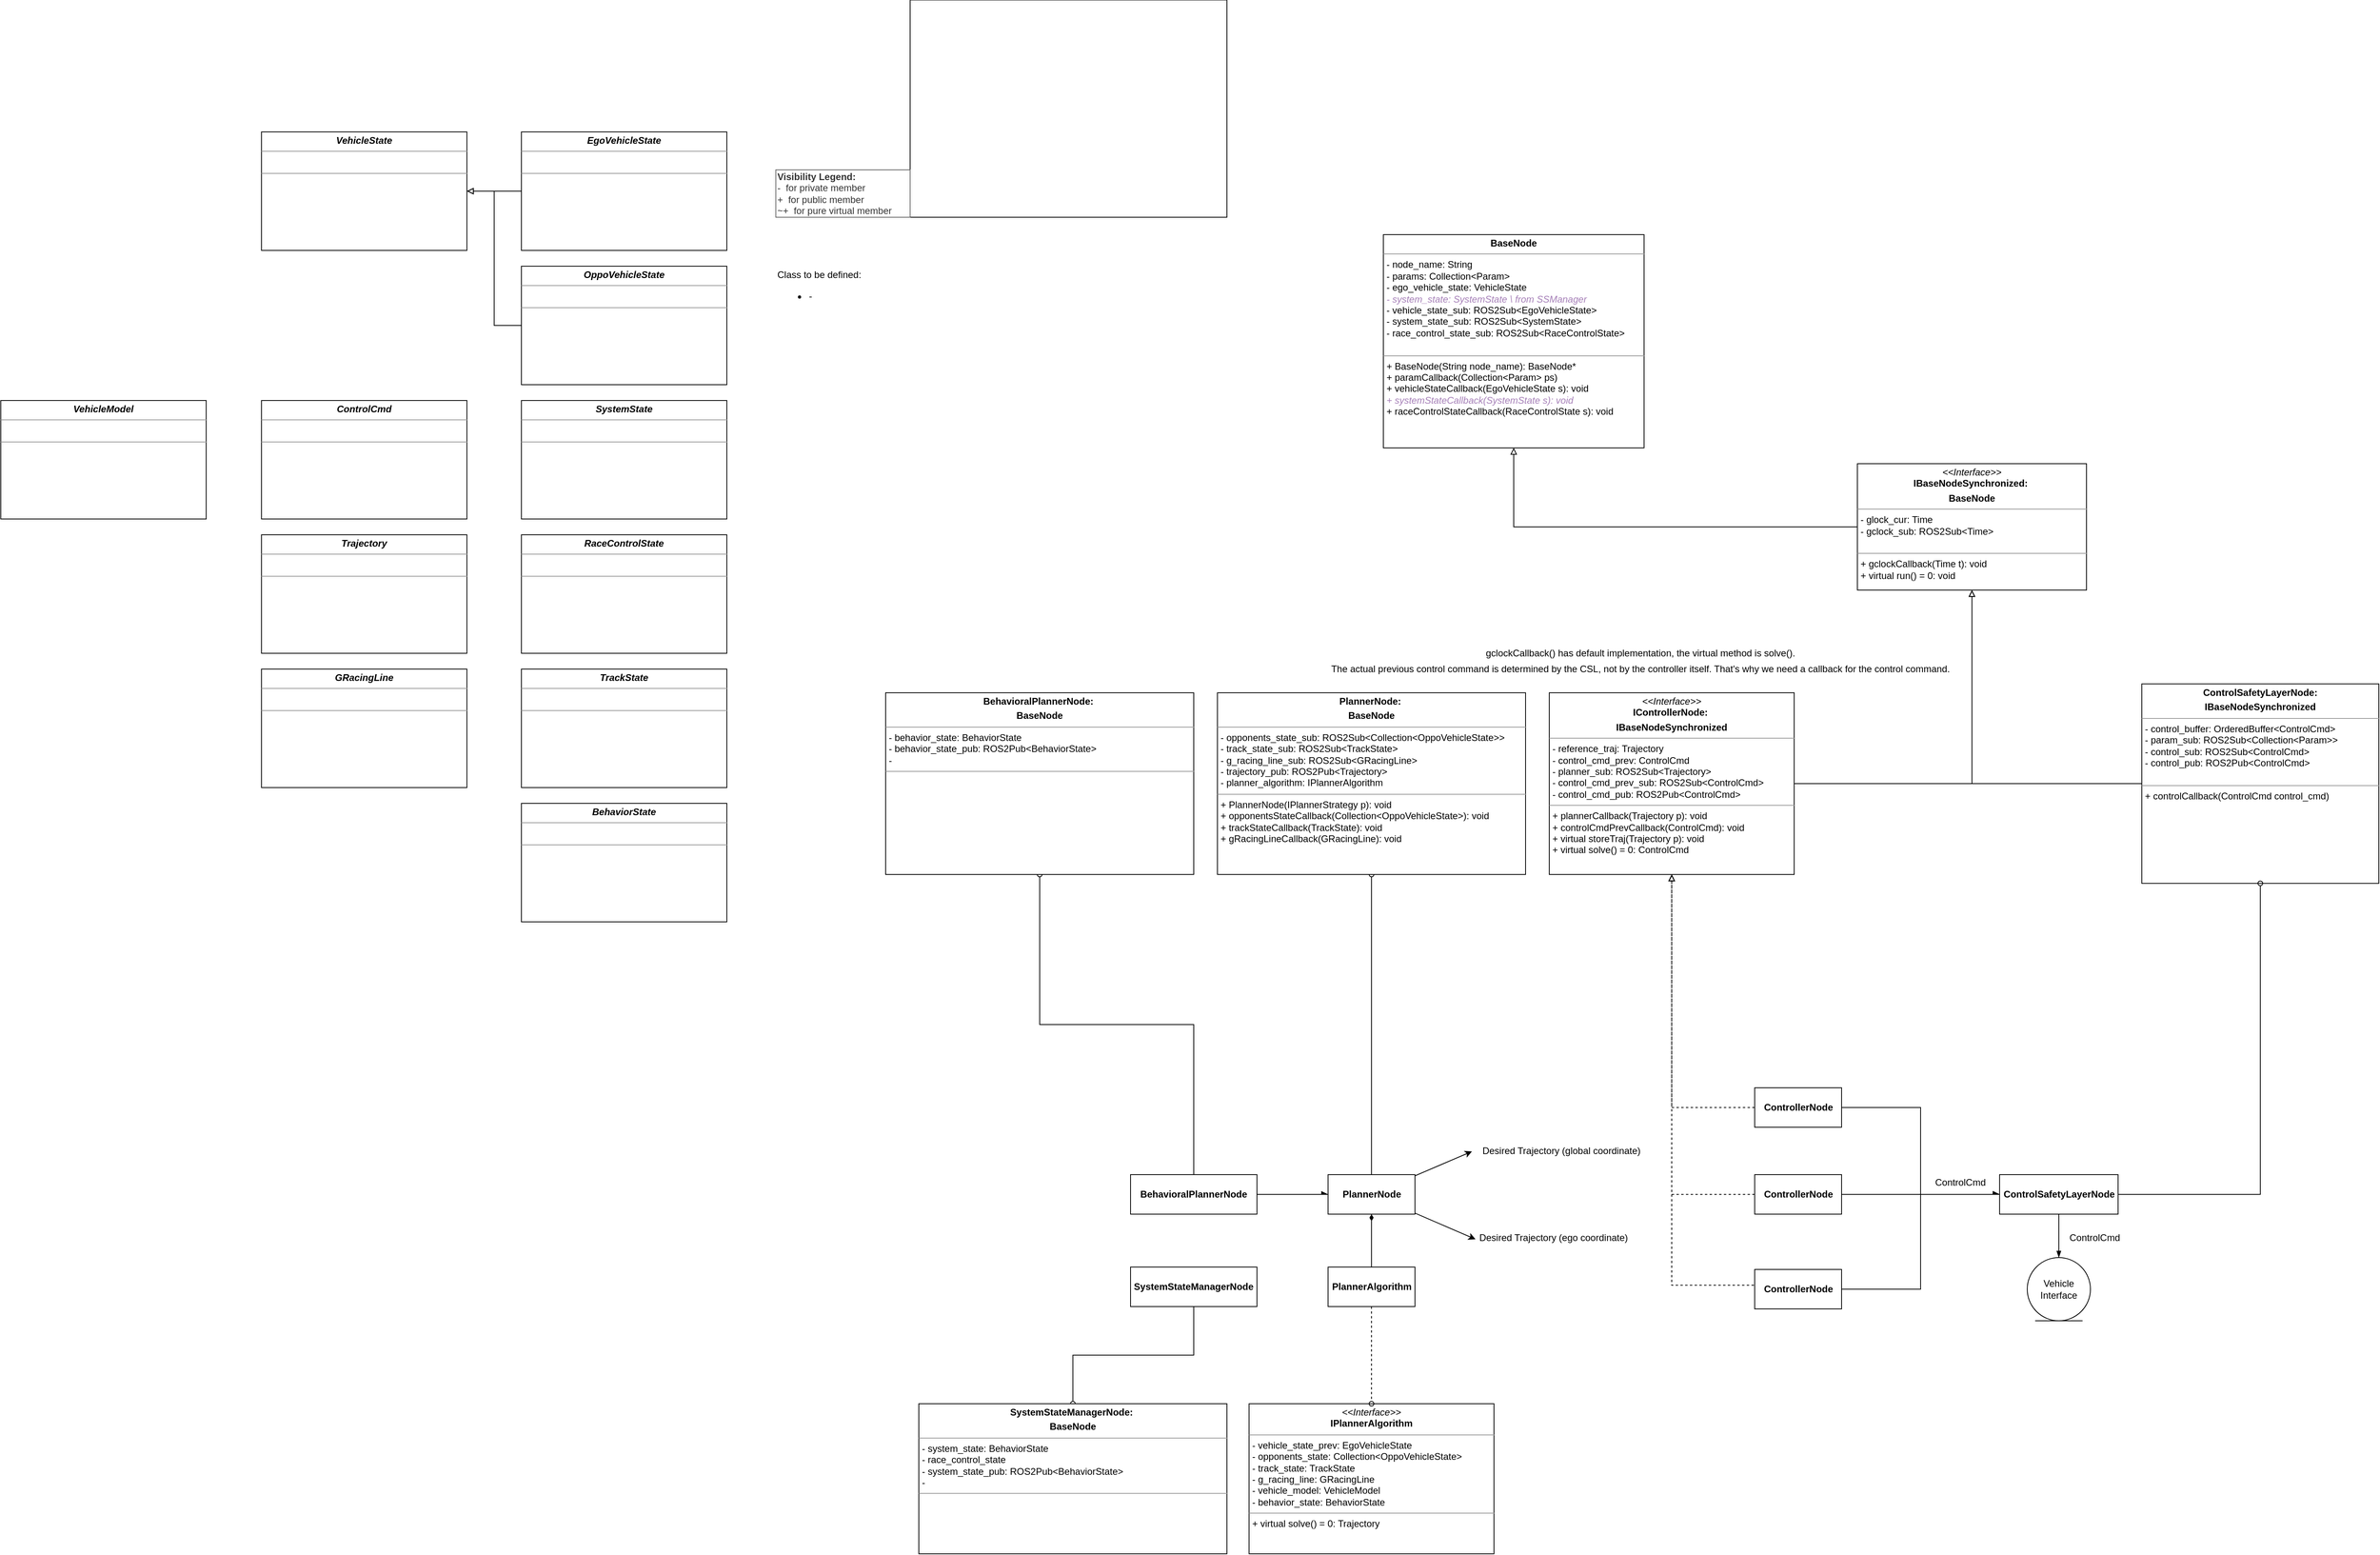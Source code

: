 <mxfile version="14.7.7" type="github">
  <diagram id="GWaFEUvVle04y2DJGK1i" name="Page-1">
    <mxGraphModel dx="4351" dy="1857" grid="1" gridSize="10" guides="1" tooltips="1" connect="1" arrows="1" fold="1" page="1" pageScale="1" pageWidth="1169" pageHeight="827" math="0" shadow="0">
      <root>
        <mxCell id="0" />
        <mxCell id="1" parent="0" />
        <mxCell id="kVEoM7wyfx6DlVpUFISO-16" style="rounded=0;orthogonalLoop=1;jettySize=auto;html=1;entryX=0.5;entryY=1;entryDx=0;entryDy=0;endArrow=block;endFill=0;edgeStyle=orthogonalEdgeStyle;dashed=1;" parent="1" source="kVEoM7wyfx6DlVpUFISO-14" target="kVEoM7wyfx6DlVpUFISO-24" edge="1">
          <mxGeometry relative="1" as="geometry">
            <mxPoint x="-75" y="160.0" as="targetPoint" />
            <Array as="points">
              <mxPoint x="-35" y="575" />
            </Array>
          </mxGeometry>
        </mxCell>
        <mxCell id="kVEoM7wyfx6DlVpUFISO-41" style="edgeStyle=orthogonalEdgeStyle;rounded=0;orthogonalLoop=1;jettySize=auto;html=1;entryX=0;entryY=0.5;entryDx=0;entryDy=0;endArrow=async;endFill=1;" parent="1" source="kVEoM7wyfx6DlVpUFISO-14" target="kVEoM7wyfx6DlVpUFISO-29" edge="1">
          <mxGeometry relative="1" as="geometry" />
        </mxCell>
        <mxCell id="kVEoM7wyfx6DlVpUFISO-14" value="ControllerNode" style="html=1;fontStyle=1" parent="1" vertex="1">
          <mxGeometry x="70" y="550" width="110" height="50" as="geometry" />
        </mxCell>
        <mxCell id="kVEoM7wyfx6DlVpUFISO-15" value="" style="shape=image;verticalLabelPosition=bottom;labelBackgroundColor=#ffffff;verticalAlign=top;aspect=fixed;imageAspect=0;image=https://i.stack.imgur.com/2ajCN.gif;imageBorder=#000000;" parent="1" vertex="1">
          <mxGeometry x="-999" y="-827" width="401" height="275" as="geometry" />
        </mxCell>
        <mxCell id="kVEoM7wyfx6DlVpUFISO-20" style="edgeStyle=orthogonalEdgeStyle;rounded=0;orthogonalLoop=1;jettySize=auto;html=1;entryX=0.5;entryY=1;entryDx=0;entryDy=0;endArrow=block;endFill=0;dashed=1;exitX=0;exitY=0.5;exitDx=0;exitDy=0;" parent="1" source="kVEoM7wyfx6DlVpUFISO-17" target="kVEoM7wyfx6DlVpUFISO-24" edge="1">
          <mxGeometry relative="1" as="geometry">
            <mxPoint x="-75" y="160.0" as="targetPoint" />
            <Array as="points">
              <mxPoint x="70" y="800" />
              <mxPoint x="-35" y="800" />
            </Array>
          </mxGeometry>
        </mxCell>
        <mxCell id="kVEoM7wyfx6DlVpUFISO-43" style="edgeStyle=orthogonalEdgeStyle;rounded=0;orthogonalLoop=1;jettySize=auto;html=1;entryX=0;entryY=0.5;entryDx=0;entryDy=0;endArrow=async;endFill=1;" parent="1" source="kVEoM7wyfx6DlVpUFISO-17" target="kVEoM7wyfx6DlVpUFISO-29" edge="1">
          <mxGeometry relative="1" as="geometry" />
        </mxCell>
        <mxCell id="kVEoM7wyfx6DlVpUFISO-17" value="ControllerNode" style="html=1;fontStyle=1" parent="1" vertex="1">
          <mxGeometry x="70" y="780" width="110" height="50" as="geometry" />
        </mxCell>
        <mxCell id="kVEoM7wyfx6DlVpUFISO-19" style="edgeStyle=orthogonalEdgeStyle;rounded=0;orthogonalLoop=1;jettySize=auto;html=1;endArrow=block;endFill=0;entryX=0.5;entryY=1;entryDx=0;entryDy=0;dashed=1;" parent="1" source="kVEoM7wyfx6DlVpUFISO-18" target="kVEoM7wyfx6DlVpUFISO-24" edge="1">
          <mxGeometry relative="1" as="geometry">
            <mxPoint x="-50" y="180" as="targetPoint" />
            <Array as="points">
              <mxPoint x="-35" y="685" />
            </Array>
          </mxGeometry>
        </mxCell>
        <mxCell id="kVEoM7wyfx6DlVpUFISO-42" style="edgeStyle=orthogonalEdgeStyle;rounded=0;orthogonalLoop=1;jettySize=auto;html=1;endArrow=async;endFill=1;" parent="1" source="kVEoM7wyfx6DlVpUFISO-18" target="kVEoM7wyfx6DlVpUFISO-29" edge="1">
          <mxGeometry relative="1" as="geometry" />
        </mxCell>
        <mxCell id="kVEoM7wyfx6DlVpUFISO-18" value="ControllerNode" style="html=1;fontStyle=1" parent="1" vertex="1">
          <mxGeometry x="70" y="660" width="110" height="50" as="geometry" />
        </mxCell>
        <mxCell id="kVEoM7wyfx6DlVpUFISO-39" style="edgeStyle=orthogonalEdgeStyle;rounded=0;orthogonalLoop=1;jettySize=auto;html=1;entryX=0.5;entryY=1;entryDx=0;entryDy=0;endArrow=block;endFill=0;" parent="1" source="kVEoM7wyfx6DlVpUFISO-24" target="kVEoM7wyfx6DlVpUFISO-36" edge="1">
          <mxGeometry relative="1" as="geometry" />
        </mxCell>
        <mxCell id="kVEoM7wyfx6DlVpUFISO-24" value="&lt;p style=&quot;margin: 0px ; margin-top: 4px ; text-align: center&quot;&gt;&lt;i&gt;&amp;lt;&amp;lt;Interface&amp;gt;&amp;gt;&lt;/i&gt;&lt;br&gt;&lt;b&gt;IControllerNode:&amp;nbsp;&lt;/b&gt;&lt;/p&gt;&lt;p style=&quot;margin: 0px ; margin-top: 4px ; text-align: center&quot;&gt;&lt;b&gt;IBaseNodeSynchronized&lt;/b&gt;&lt;/p&gt;&lt;hr size=&quot;1&quot;&gt;&lt;p style=&quot;margin: 0px 0px 0px 4px&quot;&gt;&lt;span&gt;- reference_traj: Trajectory&lt;/span&gt;&lt;br&gt;&lt;/p&gt;&lt;p style=&quot;margin: 0px ; margin-left: 4px&quot;&gt;&lt;span&gt;- control_cmd_prev: ControlCmd&lt;/span&gt;&lt;br&gt;&lt;/p&gt;&lt;p style=&quot;margin: 0px ; margin-left: 4px&quot;&gt;&lt;span&gt;- planner_sub: ROS2Sub&amp;lt;Trajectory&amp;gt;&lt;/span&gt;&lt;br&gt;&lt;/p&gt;&lt;p style=&quot;margin: 0px ; margin-left: 4px&quot;&gt;&lt;span&gt;- control_cmd_prev_sub: ROS2Sub&amp;lt;ControlCmd&amp;gt;&lt;/span&gt;&lt;br&gt;&lt;/p&gt;&lt;p style=&quot;margin: 0px ; margin-left: 4px&quot;&gt;- control_cmd_pub: ROS2Pub&amp;lt;ControlCmd&amp;gt;&lt;/p&gt;&lt;hr size=&quot;1&quot;&gt;&lt;p style=&quot;margin: 0px ; margin-left: 4px&quot;&gt;&lt;span&gt;+ plannerCallback(Trajectory&amp;nbsp;p): void&lt;/span&gt;&lt;br&gt;&lt;/p&gt;&lt;p style=&quot;margin: 0px ; margin-left: 4px&quot;&gt;&lt;span&gt;+ controlCmdPrevCallback(ControlCmd): void&lt;/span&gt;&lt;br&gt;&lt;/p&gt;&lt;p style=&quot;margin: 0px ; margin-left: 4px&quot;&gt;+ virtual storeTraj(Trajectory p): void&lt;br&gt;+ virtual solve() = 0: ControlCmd&lt;/p&gt;" style="verticalAlign=top;align=left;overflow=fill;fontSize=12;fontFamily=Helvetica;html=1;" parent="1" vertex="1">
          <mxGeometry x="-190" y="50" width="310" height="230" as="geometry" />
        </mxCell>
        <mxCell id="kVEoM7wyfx6DlVpUFISO-25" value="gclockCallback() has default implementation, the virtual method is solve()." style="text;html=1;align=center;verticalAlign=middle;resizable=0;points=[];autosize=1;strokeColor=none;" parent="1" vertex="1">
          <mxGeometry x="-280" y="-10" width="410" height="20" as="geometry" />
        </mxCell>
        <mxCell id="kVEoM7wyfx6DlVpUFISO-26" value="&lt;p style=&quot;margin: 0px ; margin-top: 4px ; text-align: center&quot;&gt;&lt;b&gt;ControlSafetyLayerNode:&lt;/b&gt;&lt;/p&gt;&lt;p style=&quot;margin: 0px ; margin-top: 4px ; text-align: center&quot;&gt;&lt;b&gt;IBaseNodeSynchronized&lt;/b&gt;&lt;b&gt;&lt;br&gt;&lt;/b&gt;&lt;/p&gt;&lt;hr size=&quot;1&quot;&gt;&lt;p style=&quot;margin: 0px ; margin-left: 4px&quot;&gt;&lt;span&gt;- control_buffer: OrderedBuffer&amp;lt;ControlCmd&amp;gt;&lt;/span&gt;&lt;br&gt;&lt;/p&gt;&lt;p style=&quot;margin: 0px 0px 0px 4px&quot;&gt;&lt;span&gt;- param_sub: ROS2Sub&amp;lt;Collection&amp;lt;Param&amp;gt;&amp;gt;&lt;/span&gt;&lt;br&gt;&lt;/p&gt;&lt;p style=&quot;margin: 0px ; margin-left: 4px&quot;&gt;- control_sub: ROS2Sub&amp;lt;ControlCmd&amp;gt;&lt;br&gt;&lt;/p&gt;&lt;p style=&quot;margin: 0px ; margin-left: 4px&quot;&gt;&lt;span&gt;- control_pub: ROS2Pub&amp;lt;ControlCmd&amp;gt;&lt;/span&gt;&lt;br&gt;&lt;/p&gt;&lt;p style=&quot;margin: 0px ; margin-left: 4px&quot;&gt;&lt;br&gt;&lt;/p&gt;&lt;hr size=&quot;1&quot;&gt;&lt;p style=&quot;margin: 0px 0px 0px 4px&quot;&gt;&lt;span&gt;+ controlCallback(ControlCmd control_cmd)&lt;/span&gt;&lt;/p&gt;" style="verticalAlign=top;align=left;overflow=fill;fontSize=12;fontFamily=Helvetica;html=1;" parent="1" vertex="1">
          <mxGeometry x="560" y="38.75" width="300" height="252.5" as="geometry" />
        </mxCell>
        <mxCell id="kVEoM7wyfx6DlVpUFISO-28" value="&lt;b&gt;Visibility Legend:&amp;nbsp;&lt;/b&gt;&lt;br&gt;-&amp;nbsp;&lt;span style=&quot;white-space: pre&quot;&gt; &lt;/span&gt;for private member&lt;br&gt;+&amp;nbsp;&lt;span style=&quot;white-space: pre&quot;&gt; &lt;/span&gt;for public member&lt;br&gt;~+ &lt;span style=&quot;white-space: pre&quot;&gt; &lt;/span&gt;for pure virtual member&amp;nbsp;" style="text;html=1;align=left;verticalAlign=middle;resizable=0;points=[];autosize=1;strokeColor=#666666;fontColor=#333333;fillColor=#FFFFFF;" parent="1" vertex="1">
          <mxGeometry x="-1169" y="-612" width="170" height="60" as="geometry" />
        </mxCell>
        <mxCell id="kVEoM7wyfx6DlVpUFISO-30" style="edgeStyle=orthogonalEdgeStyle;rounded=0;orthogonalLoop=1;jettySize=auto;html=1;entryX=0.5;entryY=1;entryDx=0;entryDy=0;endArrow=oval;endFill=0;" parent="1" source="kVEoM7wyfx6DlVpUFISO-29" target="kVEoM7wyfx6DlVpUFISO-26" edge="1">
          <mxGeometry relative="1" as="geometry" />
        </mxCell>
        <mxCell id="kVEoM7wyfx6DlVpUFISO-44" style="edgeStyle=orthogonalEdgeStyle;rounded=0;orthogonalLoop=1;jettySize=auto;html=1;endArrow=blockThin;endFill=1;" parent="1" source="kVEoM7wyfx6DlVpUFISO-29" target="kVEoM7wyfx6DlVpUFISO-40" edge="1">
          <mxGeometry relative="1" as="geometry" />
        </mxCell>
        <mxCell id="kVEoM7wyfx6DlVpUFISO-29" value="&lt;b&gt;ControlSafetyLayerNode&lt;br&gt;&lt;/b&gt;" style="html=1;" parent="1" vertex="1">
          <mxGeometry x="380" y="660" width="150" height="50" as="geometry" />
        </mxCell>
        <mxCell id="kVEoM7wyfx6DlVpUFISO-32" value="The actual previous control command is determined by the CSL, not by the controller itself. That&#39;s why we need a callback for the control command." style="text;html=1;align=center;verticalAlign=middle;resizable=0;points=[];autosize=1;strokeColor=none;" parent="1" vertex="1">
          <mxGeometry x="-475" y="10" width="800" height="20" as="geometry" />
        </mxCell>
        <mxCell id="kVEoM7wyfx6DlVpUFISO-33" value="&lt;p style=&quot;margin: 0px ; margin-top: 4px ; text-align: center&quot;&gt;&lt;b&gt;BaseNode&lt;/b&gt;&lt;/p&gt;&lt;hr size=&quot;1&quot;&gt;&lt;p style=&quot;margin: 0px 0px 0px 4px&quot;&gt;- node_name: String&lt;/p&gt;&lt;p style=&quot;margin: 0px 0px 0px 4px&quot;&gt;- params: Collection&amp;lt;Param&amp;gt;&lt;/p&gt;&lt;p style=&quot;margin: 0px 0px 0px 4px&quot;&gt;- ego_vehicle_state: VehicleState&lt;br&gt;&lt;/p&gt;&lt;p style=&quot;margin: 0px 0px 0px 4px&quot;&gt;&lt;i&gt;&lt;font color=&quot;#a680b8&quot;&gt;- system_state: SystemState \\ from SSManager&lt;/font&gt;&lt;/i&gt;&lt;/p&gt;&lt;p style=&quot;margin: 0px 0px 0px 4px&quot;&gt;- vehicle_state_sub: ROS2Sub&amp;lt;EgoVehicleState&amp;gt;&lt;/p&gt;&lt;p style=&quot;margin: 0px 0px 0px 4px&quot;&gt;- system_state_sub: ROS2Sub&amp;lt;SystemState&amp;gt;&lt;/p&gt;&lt;p style=&quot;margin: 0px 0px 0px 4px&quot;&gt;- race_control_state_sub: ROS2Sub&amp;lt;RaceControlState&amp;gt;&lt;br&gt;&lt;/p&gt;&lt;div&gt;&lt;br&gt;&lt;/div&gt;&lt;hr size=&quot;1&quot;&gt;&lt;p style=&quot;margin: 0px 0px 0px 4px&quot;&gt;+ BaseNode(String node_name): BaseNode*&lt;/p&gt;&lt;p style=&quot;margin: 0px 0px 0px 4px&quot;&gt;+ paramCallback(Collection&amp;lt;Param&amp;gt; ps)&lt;/p&gt;&lt;p style=&quot;margin: 0px 0px 0px 4px&quot;&gt;&lt;span&gt;+ vehicleStateCallback(&lt;/span&gt;EgoVehicleState&lt;span&gt;&amp;nbsp;s): void&lt;/span&gt;&lt;br&gt;&lt;/p&gt;&lt;p style=&quot;margin: 0px 0px 0px 4px&quot;&gt;&lt;font color=&quot;#a680b8&quot;&gt;&lt;i&gt;+ systemStateCallback(SystemState s): void&lt;/i&gt;&lt;/font&gt;&lt;/p&gt;&lt;p style=&quot;margin: 0px 0px 0px 4px&quot;&gt;+ raceControlStateCallback(RaceControlState s): void&lt;br&gt;&lt;/p&gt;&lt;div&gt;&lt;br&gt;&lt;/div&gt;&lt;div&gt;&lt;br&gt;&lt;/div&gt;" style="verticalAlign=top;align=left;overflow=fill;fontSize=12;fontFamily=Helvetica;html=1;fillColor=#FFFFFF;" parent="1" vertex="1">
          <mxGeometry x="-400" y="-530" width="330" height="270" as="geometry" />
        </mxCell>
        <mxCell id="kVEoM7wyfx6DlVpUFISO-37" value="" style="edgeStyle=orthogonalEdgeStyle;rounded=0;orthogonalLoop=1;jettySize=auto;html=1;endArrow=block;endFill=0;" parent="1" source="kVEoM7wyfx6DlVpUFISO-36" target="kVEoM7wyfx6DlVpUFISO-33" edge="1">
          <mxGeometry relative="1" as="geometry" />
        </mxCell>
        <mxCell id="kVEoM7wyfx6DlVpUFISO-38" style="edgeStyle=orthogonalEdgeStyle;rounded=0;orthogonalLoop=1;jettySize=auto;html=1;endArrow=block;endFill=0;exitX=0;exitY=0.5;exitDx=0;exitDy=0;" parent="1" source="kVEoM7wyfx6DlVpUFISO-26" target="kVEoM7wyfx6DlVpUFISO-36" edge="1">
          <mxGeometry relative="1" as="geometry">
            <Array as="points">
              <mxPoint x="345" y="165" />
            </Array>
          </mxGeometry>
        </mxCell>
        <mxCell id="kVEoM7wyfx6DlVpUFISO-36" value="&lt;p style=&quot;margin: 0px ; margin-top: 4px ; text-align: center&quot;&gt;&lt;i&gt;&amp;lt;&amp;lt;Interface&amp;gt;&amp;gt;&lt;/i&gt;&lt;br&gt;&lt;b&gt;IBaseNodeSynchronized:&amp;nbsp;&lt;/b&gt;&lt;/p&gt;&lt;p style=&quot;margin: 0px ; margin-top: 4px ; text-align: center&quot;&gt;&lt;b&gt;BaseNode&lt;/b&gt;&lt;/p&gt;&lt;hr size=&quot;1&quot;&gt;&lt;p style=&quot;margin: 0px 0px 0px 4px&quot;&gt;- glock_cur: Time&lt;/p&gt;&lt;p style=&quot;margin: 0px 0px 0px 4px&quot;&gt;- gclock_sub: ROS2Sub&amp;lt;Time&amp;gt;&lt;/p&gt;&lt;div&gt;&lt;br&gt;&lt;/div&gt;&lt;hr size=&quot;1&quot;&gt;&lt;p style=&quot;margin: 0px 0px 0px 4px&quot;&gt;+ gclockCallback(Time t): void&lt;br&gt;&lt;/p&gt;&lt;p style=&quot;margin: 0px 0px 0px 4px&quot;&gt;+ virtual run() = 0: void&lt;/p&gt;&lt;div&gt;&lt;br&gt;&lt;/div&gt;" style="verticalAlign=top;align=left;overflow=fill;fontSize=12;fontFamily=Helvetica;html=1;fillColor=#FFFFFF;" parent="1" vertex="1">
          <mxGeometry x="200" y="-240" width="290" height="160" as="geometry" />
        </mxCell>
        <mxCell id="kVEoM7wyfx6DlVpUFISO-40" value="Vehicle Interface" style="ellipse;shape=umlEntity;whiteSpace=wrap;html=1;fillColor=#FFFFFF;" parent="1" vertex="1">
          <mxGeometry x="415" y="765" width="80" height="80" as="geometry" />
        </mxCell>
        <mxCell id="kVEoM7wyfx6DlVpUFISO-45" value="ControlCmd" style="text;html=1;align=center;verticalAlign=middle;resizable=0;points=[];autosize=1;strokeColor=none;" parent="1" vertex="1">
          <mxGeometry x="290" y="660" width="80" height="20" as="geometry" />
        </mxCell>
        <mxCell id="kVEoM7wyfx6DlVpUFISO-46" value="ControlCmd" style="text;html=1;align=center;verticalAlign=middle;resizable=0;points=[];autosize=1;strokeColor=none;" parent="1" vertex="1">
          <mxGeometry x="460" y="730" width="80" height="20" as="geometry" />
        </mxCell>
        <mxCell id="X6_zLfN0Bw44AlQSeXI6-1" value="Desired Trajectory (global coordinate)" style="text;html=1;align=center;verticalAlign=middle;resizable=0;points=[];autosize=1;strokeColor=none;" vertex="1" parent="1">
          <mxGeometry x="-285" y="620" width="220" height="20" as="geometry" />
        </mxCell>
        <mxCell id="X6_zLfN0Bw44AlQSeXI6-2" value="Desired Trajectory (ego coordinate)" style="text;html=1;align=center;verticalAlign=middle;resizable=0;points=[];autosize=1;strokeColor=none;" vertex="1" parent="1">
          <mxGeometry x="-285" y="730" width="200" height="20" as="geometry" />
        </mxCell>
        <mxCell id="X6_zLfN0Bw44AlQSeXI6-4" style="rounded=0;orthogonalLoop=1;jettySize=auto;html=1;entryX=-0.013;entryY=0.532;entryDx=0;entryDy=0;entryPerimeter=0;" edge="1" parent="1" source="X6_zLfN0Bw44AlQSeXI6-3" target="X6_zLfN0Bw44AlQSeXI6-1">
          <mxGeometry relative="1" as="geometry" />
        </mxCell>
        <mxCell id="X6_zLfN0Bw44AlQSeXI6-5" style="edgeStyle=none;rounded=0;orthogonalLoop=1;jettySize=auto;html=1;entryX=0.008;entryY=0.588;entryDx=0;entryDy=0;entryPerimeter=0;" edge="1" parent="1" source="X6_zLfN0Bw44AlQSeXI6-3" target="X6_zLfN0Bw44AlQSeXI6-2">
          <mxGeometry relative="1" as="geometry" />
        </mxCell>
        <mxCell id="X6_zLfN0Bw44AlQSeXI6-10" style="edgeStyle=orthogonalEdgeStyle;rounded=0;orthogonalLoop=1;jettySize=auto;html=1;entryX=0.5;entryY=1;entryDx=0;entryDy=0;endArrow=oval;endFill=0;" edge="1" parent="1" source="X6_zLfN0Bw44AlQSeXI6-3" target="X6_zLfN0Bw44AlQSeXI6-7">
          <mxGeometry relative="1" as="geometry" />
        </mxCell>
        <mxCell id="X6_zLfN0Bw44AlQSeXI6-3" value="PlannerNode" style="html=1;fontStyle=1" vertex="1" parent="1">
          <mxGeometry x="-470" y="660" width="110" height="50" as="geometry" />
        </mxCell>
        <mxCell id="X6_zLfN0Bw44AlQSeXI6-7" value="&lt;p style=&quot;margin: 0px ; margin-top: 4px ; text-align: center&quot;&gt;&lt;b&gt;PlannerNode:&amp;nbsp;&lt;/b&gt;&lt;/p&gt;&lt;p style=&quot;margin: 0px ; margin-top: 4px ; text-align: center&quot;&gt;&lt;b&gt;BaseNode&lt;/b&gt;&lt;/p&gt;&lt;hr size=&quot;1&quot;&gt;&lt;p style=&quot;margin: 0px 0px 0px 4px&quot;&gt;&lt;span&gt;- opponents_state_sub: ROS2Sub&amp;lt;Collection&amp;lt;OppoVehicleState&amp;gt;&amp;gt;&lt;/span&gt;&lt;br&gt;&lt;/p&gt;&lt;p style=&quot;margin: 0px 0px 0px 4px&quot;&gt;- track_state_sub: ROS2Sub&amp;lt;TrackState&amp;gt;&lt;/p&gt;&lt;p style=&quot;margin: 0px 0px 0px 4px&quot;&gt;- g_racing_line_sub: ROS2Sub&amp;lt;GRacingLine&amp;gt;&lt;/p&gt;&lt;p style=&quot;margin: 0px ; margin-left: 4px&quot;&gt;- trajectory_pub: ROS2Pub&amp;lt;Trajectory&amp;gt;&lt;/p&gt;&lt;p style=&quot;margin: 0px ; margin-left: 4px&quot;&gt;- planner_algorithm: IPlannerAlgorithm&lt;/p&gt;&lt;hr size=&quot;1&quot;&gt;&lt;p style=&quot;margin: 0px ; margin-left: 4px&quot;&gt;&lt;span&gt;+ PlannerNode(IPlannerStrategy p): void&lt;/span&gt;&lt;/p&gt;&lt;p style=&quot;margin: 0px ; margin-left: 4px&quot;&gt;&lt;span&gt;+&amp;nbsp;&lt;/span&gt;opponentsState&lt;span&gt;Callback(Collection&amp;lt;OppoVehicleState&amp;gt;): void&lt;/span&gt;&lt;br&gt;&lt;/p&gt;&lt;p style=&quot;margin: 0px ; margin-left: 4px&quot;&gt;&lt;span&gt;+ trackStateCallback(TrackState): void&lt;/span&gt;&lt;br&gt;&lt;/p&gt;&lt;p style=&quot;margin: 0px 0px 0px 4px&quot;&gt;+ gRacingLineCallback(GRacingLine): void&lt;/p&gt;" style="verticalAlign=top;align=left;overflow=fill;fontSize=12;fontFamily=Helvetica;html=1;" vertex="1" parent="1">
          <mxGeometry x="-610" y="50" width="390" height="230" as="geometry" />
        </mxCell>
        <mxCell id="X6_zLfN0Bw44AlQSeXI6-8" value="&lt;p style=&quot;margin: 0px ; margin-top: 4px ; text-align: center&quot;&gt;&lt;i&gt;&amp;lt;&amp;lt;Interface&amp;gt;&amp;gt;&lt;/i&gt;&lt;br&gt;&lt;span style=&quot;text-align: left&quot;&gt;&lt;b&gt;IPlannerAlgorithm&lt;/b&gt;&lt;/span&gt;&lt;br&gt;&lt;/p&gt;&lt;hr size=&quot;1&quot;&gt;&lt;p style=&quot;margin: 0px 0px 0px 4px&quot;&gt;- vehicle_state_prev: EgoVehicleState&lt;/p&gt;&lt;p style=&quot;margin: 0px 0px 0px 4px&quot;&gt;- opponents_state: Collection&amp;lt;OppoVehicleState&amp;gt;&lt;/p&gt;&lt;p style=&quot;margin: 0px 0px 0px 4px&quot;&gt;- track_state: TrackState&lt;br&gt;&lt;/p&gt;&lt;p style=&quot;margin: 0px 0px 0px 4px&quot;&gt;- g_racing_line: GRacingLine&lt;/p&gt;&lt;p style=&quot;margin: 0px 0px 0px 4px&quot;&gt;- vehicle_model: VehicleModel&lt;/p&gt;&lt;p style=&quot;margin: 0px 0px 0px 4px&quot;&gt;- behavior_state: BehaviorState&lt;/p&gt;&lt;hr size=&quot;1&quot;&gt;&lt;p style=&quot;margin: 0px ; margin-left: 4px&quot;&gt;&lt;span&gt;+ virtual solve() = 0: Trajectory&lt;br&gt;&lt;/span&gt;&lt;/p&gt;" style="verticalAlign=top;align=left;overflow=fill;fontSize=12;fontFamily=Helvetica;html=1;" vertex="1" parent="1">
          <mxGeometry x="-570" y="950" width="310" height="190" as="geometry" />
        </mxCell>
        <mxCell id="X6_zLfN0Bw44AlQSeXI6-14" value="" style="edgeStyle=orthogonalEdgeStyle;rounded=0;orthogonalLoop=1;jettySize=auto;html=1;endArrow=diamondThin;endFill=1;" edge="1" parent="1" source="X6_zLfN0Bw44AlQSeXI6-12" target="X6_zLfN0Bw44AlQSeXI6-3">
          <mxGeometry relative="1" as="geometry" />
        </mxCell>
        <mxCell id="X6_zLfN0Bw44AlQSeXI6-15" style="edgeStyle=orthogonalEdgeStyle;rounded=0;orthogonalLoop=1;jettySize=auto;html=1;endArrow=oval;endFill=0;dashed=1;" edge="1" parent="1" source="X6_zLfN0Bw44AlQSeXI6-12" target="X6_zLfN0Bw44AlQSeXI6-8">
          <mxGeometry relative="1" as="geometry" />
        </mxCell>
        <mxCell id="X6_zLfN0Bw44AlQSeXI6-12" value="&lt;span style=&quot;text-align: left&quot;&gt;PlannerAlgorithm&lt;/span&gt;" style="html=1;fontStyle=1" vertex="1" parent="1">
          <mxGeometry x="-470" y="777" width="110" height="50" as="geometry" />
        </mxCell>
        <mxCell id="X6_zLfN0Bw44AlQSeXI6-21" style="edgeStyle=orthogonalEdgeStyle;rounded=0;orthogonalLoop=1;jettySize=auto;html=1;entryX=0.5;entryY=1;entryDx=0;entryDy=0;endArrow=oval;endFill=0;" edge="1" parent="1" source="X6_zLfN0Bw44AlQSeXI6-16" target="X6_zLfN0Bw44AlQSeXI6-18">
          <mxGeometry relative="1" as="geometry" />
        </mxCell>
        <mxCell id="X6_zLfN0Bw44AlQSeXI6-16" value="BehavioralPlannerNode" style="whiteSpace=wrap;html=1;fontStyle=1" vertex="1" parent="1">
          <mxGeometry x="-720" y="660" width="160" height="50" as="geometry" />
        </mxCell>
        <mxCell id="X6_zLfN0Bw44AlQSeXI6-17" style="rounded=0;orthogonalLoop=1;jettySize=auto;html=1;endArrow=async;endFill=1;exitX=1;exitY=0.5;exitDx=0;exitDy=0;entryX=0;entryY=0.5;entryDx=0;entryDy=0;" edge="1" parent="1" source="X6_zLfN0Bw44AlQSeXI6-16" target="X6_zLfN0Bw44AlQSeXI6-3">
          <mxGeometry relative="1" as="geometry">
            <mxPoint x="-670" y="600" as="sourcePoint" />
            <mxPoint x="-510" y="600" as="targetPoint" />
          </mxGeometry>
        </mxCell>
        <mxCell id="X6_zLfN0Bw44AlQSeXI6-18" value="&lt;p style=&quot;margin: 0px ; margin-top: 4px ; text-align: center&quot;&gt;&lt;b&gt;BehavioralPlannerNode:&amp;nbsp;&lt;/b&gt;&lt;/p&gt;&lt;p style=&quot;margin: 0px ; margin-top: 4px ; text-align: center&quot;&gt;&lt;b&gt;BaseNode&lt;/b&gt;&lt;/p&gt;&lt;hr size=&quot;1&quot;&gt;&lt;p style=&quot;margin: 0px 0px 0px 4px&quot;&gt;- behavior_state: BehaviorState&lt;/p&gt;&lt;p style=&quot;margin: 0px 0px 0px 4px&quot;&gt;- behavior_state_pub: ROS2Pub&amp;lt;BehaviorState&amp;gt;&lt;/p&gt;&lt;p style=&quot;margin: 0px 0px 0px 4px&quot;&gt;-&amp;nbsp;&lt;/p&gt;&lt;hr size=&quot;1&quot;&gt;&lt;p style=&quot;margin: 0px ; margin-left: 4px&quot;&gt;&lt;br&gt;&lt;/p&gt;" style="verticalAlign=top;align=left;overflow=fill;fontSize=12;fontFamily=Helvetica;html=1;" vertex="1" parent="1">
          <mxGeometry x="-1030" y="50" width="390" height="230" as="geometry" />
        </mxCell>
        <mxCell id="X6_zLfN0Bw44AlQSeXI6-20" value="&lt;div&gt;Class to be defined:&lt;/div&gt;&lt;ul&gt;&lt;li&gt;-&lt;/li&gt;&lt;/ul&gt;" style="text;html=1;align=left;verticalAlign=middle;resizable=0;points=[];autosize=1;strokeColor=none;" vertex="1" parent="1">
          <mxGeometry x="-1169" y="-490" width="120" height="60" as="geometry" />
        </mxCell>
        <mxCell id="X6_zLfN0Bw44AlQSeXI6-24" style="edgeStyle=orthogonalEdgeStyle;rounded=0;orthogonalLoop=1;jettySize=auto;html=1;entryX=0.5;entryY=0;entryDx=0;entryDy=0;endArrow=oval;endFill=0;" edge="1" parent="1" source="X6_zLfN0Bw44AlQSeXI6-22" target="X6_zLfN0Bw44AlQSeXI6-23">
          <mxGeometry relative="1" as="geometry" />
        </mxCell>
        <mxCell id="X6_zLfN0Bw44AlQSeXI6-22" value="SystemStateManagerNode" style="whiteSpace=wrap;html=1;fontStyle=1" vertex="1" parent="1">
          <mxGeometry x="-720" y="777" width="160" height="50" as="geometry" />
        </mxCell>
        <mxCell id="X6_zLfN0Bw44AlQSeXI6-23" value="&lt;p style=&quot;margin: 0px ; margin-top: 4px ; text-align: center&quot;&gt;&lt;b&gt;SystemStateManagerNode:&amp;nbsp;&lt;/b&gt;&lt;/p&gt;&lt;p style=&quot;margin: 0px ; margin-top: 4px ; text-align: center&quot;&gt;&lt;b&gt;BaseNode&lt;/b&gt;&lt;/p&gt;&lt;hr size=&quot;1&quot;&gt;&lt;p style=&quot;margin: 0px 0px 0px 4px&quot;&gt;- system_state: BehaviorState&lt;/p&gt;&lt;p style=&quot;margin: 0px 0px 0px 4px&quot;&gt;- race_control_state&lt;/p&gt;&lt;p style=&quot;margin: 0px 0px 0px 4px&quot;&gt;- system_state_pub: ROS2Pub&amp;lt;BehaviorState&amp;gt;&lt;/p&gt;&lt;p style=&quot;margin: 0px 0px 0px 4px&quot;&gt;-&amp;nbsp;&lt;/p&gt;&lt;hr size=&quot;1&quot;&gt;&lt;p style=&quot;margin: 0px ; margin-left: 4px&quot;&gt;&lt;br&gt;&lt;/p&gt;" style="verticalAlign=top;align=left;overflow=fill;fontSize=12;fontFamily=Helvetica;html=1;" vertex="1" parent="1">
          <mxGeometry x="-988" y="950" width="390" height="190" as="geometry" />
        </mxCell>
        <mxCell id="X6_zLfN0Bw44AlQSeXI6-26" value="&lt;p style=&quot;margin: 0px ; margin-top: 4px ; text-align: center&quot;&gt;&lt;i&gt;&lt;b&gt;VehicleState&lt;/b&gt;&lt;/i&gt;&lt;/p&gt;&lt;hr size=&quot;1&quot;&gt;&lt;p style=&quot;margin: 0px 0px 0px 4px&quot;&gt;&lt;span&gt;&amp;nbsp;&lt;/span&gt;&lt;br&gt;&lt;/p&gt;&lt;hr size=&quot;1&quot;&gt;&lt;p style=&quot;margin: 0px ; margin-left: 4px&quot;&gt;&lt;br&gt;&lt;/p&gt;" style="verticalAlign=top;align=left;overflow=fill;fontSize=12;fontFamily=Helvetica;html=1;" vertex="1" parent="1">
          <mxGeometry x="-1820" y="-660" width="260" height="150" as="geometry" />
        </mxCell>
        <mxCell id="X6_zLfN0Bw44AlQSeXI6-31" style="edgeStyle=orthogonalEdgeStyle;rounded=0;orthogonalLoop=1;jettySize=auto;html=1;entryX=1;entryY=0.5;entryDx=0;entryDy=0;endArrow=block;endFill=0;" edge="1" parent="1" source="X6_zLfN0Bw44AlQSeXI6-27" target="X6_zLfN0Bw44AlQSeXI6-26">
          <mxGeometry relative="1" as="geometry" />
        </mxCell>
        <mxCell id="X6_zLfN0Bw44AlQSeXI6-27" value="&lt;p style=&quot;margin: 0px ; margin-top: 4px ; text-align: center&quot;&gt;&lt;i&gt;&lt;b&gt;EgoVehicleState&lt;/b&gt;&lt;/i&gt;&lt;/p&gt;&lt;hr size=&quot;1&quot;&gt;&lt;p style=&quot;margin: 0px 0px 0px 4px&quot;&gt;&lt;span&gt;&amp;nbsp;&lt;/span&gt;&lt;br&gt;&lt;/p&gt;&lt;hr size=&quot;1&quot;&gt;&lt;p style=&quot;margin: 0px ; margin-left: 4px&quot;&gt;&lt;br&gt;&lt;/p&gt;" style="verticalAlign=top;align=left;overflow=fill;fontSize=12;fontFamily=Helvetica;html=1;" vertex="1" parent="1">
          <mxGeometry x="-1491" y="-660" width="260" height="150" as="geometry" />
        </mxCell>
        <mxCell id="X6_zLfN0Bw44AlQSeXI6-29" style="edgeStyle=orthogonalEdgeStyle;rounded=0;orthogonalLoop=1;jettySize=auto;html=1;entryX=1;entryY=0.5;entryDx=0;entryDy=0;endArrow=block;endFill=0;" edge="1" parent="1" source="X6_zLfN0Bw44AlQSeXI6-28" target="X6_zLfN0Bw44AlQSeXI6-26">
          <mxGeometry relative="1" as="geometry" />
        </mxCell>
        <mxCell id="X6_zLfN0Bw44AlQSeXI6-28" value="&lt;p style=&quot;margin: 0px ; margin-top: 4px ; text-align: center&quot;&gt;&lt;i&gt;&lt;b&gt;OppoVehicleState&lt;/b&gt;&lt;/i&gt;&lt;/p&gt;&lt;hr size=&quot;1&quot;&gt;&lt;p style=&quot;margin: 0px 0px 0px 4px&quot;&gt;&lt;span&gt;&amp;nbsp;&lt;/span&gt;&lt;br&gt;&lt;/p&gt;&lt;hr size=&quot;1&quot;&gt;&lt;p style=&quot;margin: 0px ; margin-left: 4px&quot;&gt;&lt;br&gt;&lt;/p&gt;" style="verticalAlign=top;align=left;overflow=fill;fontSize=12;fontFamily=Helvetica;html=1;" vertex="1" parent="1">
          <mxGeometry x="-1491" y="-490" width="260" height="150" as="geometry" />
        </mxCell>
        <mxCell id="X6_zLfN0Bw44AlQSeXI6-32" value="&lt;p style=&quot;margin: 0px ; margin-top: 4px ; text-align: center&quot;&gt;&lt;i&gt;&lt;b&gt;SystemState&lt;/b&gt;&lt;/i&gt;&lt;/p&gt;&lt;hr size=&quot;1&quot;&gt;&lt;p style=&quot;margin: 0px 0px 0px 4px&quot;&gt;&lt;span&gt;&amp;nbsp;&lt;/span&gt;&lt;br&gt;&lt;/p&gt;&lt;hr size=&quot;1&quot;&gt;&lt;p style=&quot;margin: 0px ; margin-left: 4px&quot;&gt;&lt;br&gt;&lt;/p&gt;" style="verticalAlign=top;align=left;overflow=fill;fontSize=12;fontFamily=Helvetica;html=1;" vertex="1" parent="1">
          <mxGeometry x="-1491" y="-320" width="260" height="150" as="geometry" />
        </mxCell>
        <mxCell id="X6_zLfN0Bw44AlQSeXI6-35" value="&lt;p style=&quot;margin: 0px ; margin-top: 4px ; text-align: center&quot;&gt;&lt;i&gt;&lt;b&gt;RaceControlState&lt;/b&gt;&lt;/i&gt;&lt;/p&gt;&lt;hr size=&quot;1&quot;&gt;&lt;p style=&quot;margin: 0px 0px 0px 4px&quot;&gt;&lt;span&gt;&amp;nbsp;&lt;/span&gt;&lt;br&gt;&lt;/p&gt;&lt;hr size=&quot;1&quot;&gt;&lt;p style=&quot;margin: 0px ; margin-left: 4px&quot;&gt;&lt;br&gt;&lt;/p&gt;" style="verticalAlign=top;align=left;overflow=fill;fontSize=12;fontFamily=Helvetica;html=1;" vertex="1" parent="1">
          <mxGeometry x="-1491" y="-150" width="260" height="150" as="geometry" />
        </mxCell>
        <mxCell id="X6_zLfN0Bw44AlQSeXI6-37" value="&lt;p style=&quot;margin: 0px ; margin-top: 4px ; text-align: center&quot;&gt;&lt;i&gt;&lt;b&gt;ControlCmd&lt;/b&gt;&lt;/i&gt;&lt;/p&gt;&lt;hr size=&quot;1&quot;&gt;&lt;p style=&quot;margin: 0px 0px 0px 4px&quot;&gt;&lt;span&gt;&amp;nbsp;&lt;/span&gt;&lt;br&gt;&lt;/p&gt;&lt;hr size=&quot;1&quot;&gt;&lt;p style=&quot;margin: 0px ; margin-left: 4px&quot;&gt;&lt;br&gt;&lt;/p&gt;" style="verticalAlign=top;align=left;overflow=fill;fontSize=12;fontFamily=Helvetica;html=1;" vertex="1" parent="1">
          <mxGeometry x="-1820" y="-320" width="260" height="150" as="geometry" />
        </mxCell>
        <mxCell id="X6_zLfN0Bw44AlQSeXI6-38" value="&lt;p style=&quot;margin: 0px ; margin-top: 4px ; text-align: center&quot;&gt;&lt;b&gt;&lt;i&gt;Trajectory&lt;/i&gt;&lt;/b&gt;&lt;/p&gt;&lt;hr size=&quot;1&quot;&gt;&lt;p style=&quot;margin: 0px 0px 0px 4px&quot;&gt;&lt;span&gt;&amp;nbsp;&lt;/span&gt;&lt;br&gt;&lt;/p&gt;&lt;hr size=&quot;1&quot;&gt;&lt;p style=&quot;margin: 0px ; margin-left: 4px&quot;&gt;&lt;br&gt;&lt;/p&gt;" style="verticalAlign=top;align=left;overflow=fill;fontSize=12;fontFamily=Helvetica;html=1;" vertex="1" parent="1">
          <mxGeometry x="-1820" y="-150" width="260" height="150" as="geometry" />
        </mxCell>
        <mxCell id="X6_zLfN0Bw44AlQSeXI6-39" value="&lt;p style=&quot;margin: 0px ; margin-top: 4px ; text-align: center&quot;&gt;&lt;b&gt;&lt;i&gt;TrackState&lt;/i&gt;&lt;/b&gt;&lt;/p&gt;&lt;hr size=&quot;1&quot;&gt;&lt;p style=&quot;margin: 0px 0px 0px 4px&quot;&gt;&lt;span&gt;&amp;nbsp;&lt;/span&gt;&lt;br&gt;&lt;/p&gt;&lt;hr size=&quot;1&quot;&gt;&lt;p style=&quot;margin: 0px ; margin-left: 4px&quot;&gt;&lt;br&gt;&lt;/p&gt;" style="verticalAlign=top;align=left;overflow=fill;fontSize=12;fontFamily=Helvetica;html=1;" vertex="1" parent="1">
          <mxGeometry x="-1491" y="20" width="260" height="150" as="geometry" />
        </mxCell>
        <mxCell id="X6_zLfN0Bw44AlQSeXI6-40" value="&lt;p style=&quot;margin: 0px ; margin-top: 4px ; text-align: center&quot;&gt;&lt;b&gt;&lt;i&gt;GRacingLine&lt;/i&gt;&lt;/b&gt;&lt;/p&gt;&lt;hr size=&quot;1&quot;&gt;&lt;p style=&quot;margin: 0px 0px 0px 4px&quot;&gt;&lt;span&gt;&amp;nbsp;&lt;/span&gt;&lt;br&gt;&lt;/p&gt;&lt;hr size=&quot;1&quot;&gt;&lt;p style=&quot;margin: 0px ; margin-left: 4px&quot;&gt;&lt;br&gt;&lt;/p&gt;" style="verticalAlign=top;align=left;overflow=fill;fontSize=12;fontFamily=Helvetica;html=1;" vertex="1" parent="1">
          <mxGeometry x="-1820" y="20" width="260" height="150" as="geometry" />
        </mxCell>
        <mxCell id="X6_zLfN0Bw44AlQSeXI6-41" value="&lt;p style=&quot;margin: 0px ; margin-top: 4px ; text-align: center&quot;&gt;&lt;b&gt;&lt;i&gt;VehicleModel&lt;/i&gt;&lt;/b&gt;&lt;/p&gt;&lt;hr size=&quot;1&quot;&gt;&lt;p style=&quot;margin: 0px 0px 0px 4px&quot;&gt;&lt;span&gt;&amp;nbsp;&lt;/span&gt;&lt;br&gt;&lt;/p&gt;&lt;hr size=&quot;1&quot;&gt;&lt;p style=&quot;margin: 0px ; margin-left: 4px&quot;&gt;&lt;br&gt;&lt;/p&gt;" style="verticalAlign=top;align=left;overflow=fill;fontSize=12;fontFamily=Helvetica;html=1;" vertex="1" parent="1">
          <mxGeometry x="-2150" y="-320" width="260" height="150" as="geometry" />
        </mxCell>
        <mxCell id="X6_zLfN0Bw44AlQSeXI6-43" value="&lt;p style=&quot;margin: 0px ; margin-top: 4px ; text-align: center&quot;&gt;&lt;b&gt;&lt;i&gt;BehaviorState&lt;/i&gt;&lt;/b&gt;&lt;/p&gt;&lt;hr size=&quot;1&quot;&gt;&lt;p style=&quot;margin: 0px 0px 0px 4px&quot;&gt;&lt;span&gt;&amp;nbsp;&lt;/span&gt;&lt;br&gt;&lt;/p&gt;&lt;hr size=&quot;1&quot;&gt;&lt;p style=&quot;margin: 0px ; margin-left: 4px&quot;&gt;&lt;br&gt;&lt;/p&gt;" style="verticalAlign=top;align=left;overflow=fill;fontSize=12;fontFamily=Helvetica;html=1;" vertex="1" parent="1">
          <mxGeometry x="-1491" y="190" width="260" height="150" as="geometry" />
        </mxCell>
      </root>
    </mxGraphModel>
  </diagram>
</mxfile>
